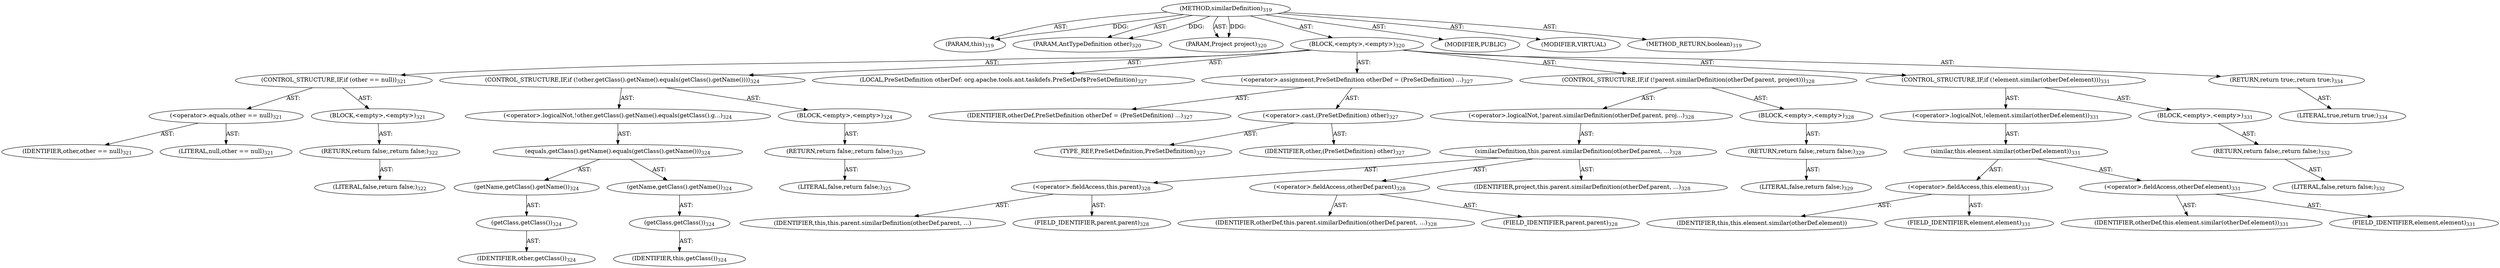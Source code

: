 digraph "similarDefinition" {  
"111669149714" [label = <(METHOD,similarDefinition)<SUB>319</SUB>> ]
"115964116997" [label = <(PARAM,this)<SUB>319</SUB>> ]
"115964117027" [label = <(PARAM,AntTypeDefinition other)<SUB>320</SUB>> ]
"115964117028" [label = <(PARAM,Project project)<SUB>320</SUB>> ]
"25769803815" [label = <(BLOCK,&lt;empty&gt;,&lt;empty&gt;)<SUB>320</SUB>> ]
"47244640267" [label = <(CONTROL_STRUCTURE,IF,if (other == null))<SUB>321</SUB>> ]
"30064771190" [label = <(&lt;operator&gt;.equals,other == null)<SUB>321</SUB>> ]
"68719476835" [label = <(IDENTIFIER,other,other == null)<SUB>321</SUB>> ]
"90194313238" [label = <(LITERAL,null,other == null)<SUB>321</SUB>> ]
"25769803816" [label = <(BLOCK,&lt;empty&gt;,&lt;empty&gt;)<SUB>321</SUB>> ]
"146028888077" [label = <(RETURN,return false;,return false;)<SUB>322</SUB>> ]
"90194313239" [label = <(LITERAL,false,return false;)<SUB>322</SUB>> ]
"47244640268" [label = <(CONTROL_STRUCTURE,IF,if (!other.getClass().getName().equals(getClass().getName())))<SUB>324</SUB>> ]
"30064771191" [label = <(&lt;operator&gt;.logicalNot,!other.getClass().getName().equals(getClass().g...)<SUB>324</SUB>> ]
"30064771192" [label = <(equals,getClass().getName().equals(getClass().getName()))<SUB>324</SUB>> ]
"30064771193" [label = <(getName,getClass().getName())<SUB>324</SUB>> ]
"30064771194" [label = <(getClass,getClass())<SUB>324</SUB>> ]
"68719476836" [label = <(IDENTIFIER,other,getClass())<SUB>324</SUB>> ]
"30064771195" [label = <(getName,getClass().getName())<SUB>324</SUB>> ]
"30064771196" [label = <(getClass,getClass())<SUB>324</SUB>> ]
"68719476743" [label = <(IDENTIFIER,this,getClass())<SUB>324</SUB>> ]
"25769803817" [label = <(BLOCK,&lt;empty&gt;,&lt;empty&gt;)<SUB>324</SUB>> ]
"146028888078" [label = <(RETURN,return false;,return false;)<SUB>325</SUB>> ]
"90194313240" [label = <(LITERAL,false,return false;)<SUB>325</SUB>> ]
"94489280529" [label = <(LOCAL,PreSetDefinition otherDef: org.apache.tools.ant.taskdefs.PreSetDef$PreSetDefinition)<SUB>327</SUB>> ]
"30064771197" [label = <(&lt;operator&gt;.assignment,PreSetDefinition otherDef = (PreSetDefinition) ...)<SUB>327</SUB>> ]
"68719476837" [label = <(IDENTIFIER,otherDef,PreSetDefinition otherDef = (PreSetDefinition) ...)<SUB>327</SUB>> ]
"30064771198" [label = <(&lt;operator&gt;.cast,(PreSetDefinition) other)<SUB>327</SUB>> ]
"180388626437" [label = <(TYPE_REF,PreSetDefinition,PreSetDefinition)<SUB>327</SUB>> ]
"68719476838" [label = <(IDENTIFIER,other,(PreSetDefinition) other)<SUB>327</SUB>> ]
"47244640269" [label = <(CONTROL_STRUCTURE,IF,if (!parent.similarDefinition(otherDef.parent, project)))<SUB>328</SUB>> ]
"30064771199" [label = <(&lt;operator&gt;.logicalNot,!parent.similarDefinition(otherDef.parent, proj...)<SUB>328</SUB>> ]
"30064771200" [label = <(similarDefinition,this.parent.similarDefinition(otherDef.parent, ...)<SUB>328</SUB>> ]
"30064771201" [label = <(&lt;operator&gt;.fieldAccess,this.parent)<SUB>328</SUB>> ]
"68719476839" [label = <(IDENTIFIER,this,this.parent.similarDefinition(otherDef.parent, ...)> ]
"55834574874" [label = <(FIELD_IDENTIFIER,parent,parent)<SUB>328</SUB>> ]
"30064771202" [label = <(&lt;operator&gt;.fieldAccess,otherDef.parent)<SUB>328</SUB>> ]
"68719476840" [label = <(IDENTIFIER,otherDef,this.parent.similarDefinition(otherDef.parent, ...)<SUB>328</SUB>> ]
"55834574875" [label = <(FIELD_IDENTIFIER,parent,parent)<SUB>328</SUB>> ]
"68719476841" [label = <(IDENTIFIER,project,this.parent.similarDefinition(otherDef.parent, ...)<SUB>328</SUB>> ]
"25769803818" [label = <(BLOCK,&lt;empty&gt;,&lt;empty&gt;)<SUB>328</SUB>> ]
"146028888079" [label = <(RETURN,return false;,return false;)<SUB>329</SUB>> ]
"90194313241" [label = <(LITERAL,false,return false;)<SUB>329</SUB>> ]
"47244640270" [label = <(CONTROL_STRUCTURE,IF,if (!element.similar(otherDef.element)))<SUB>331</SUB>> ]
"30064771203" [label = <(&lt;operator&gt;.logicalNot,!element.similar(otherDef.element))<SUB>331</SUB>> ]
"30064771204" [label = <(similar,this.element.similar(otherDef.element))<SUB>331</SUB>> ]
"30064771205" [label = <(&lt;operator&gt;.fieldAccess,this.element)<SUB>331</SUB>> ]
"68719476842" [label = <(IDENTIFIER,this,this.element.similar(otherDef.element))> ]
"55834574876" [label = <(FIELD_IDENTIFIER,element,element)<SUB>331</SUB>> ]
"30064771206" [label = <(&lt;operator&gt;.fieldAccess,otherDef.element)<SUB>331</SUB>> ]
"68719476843" [label = <(IDENTIFIER,otherDef,this.element.similar(otherDef.element))<SUB>331</SUB>> ]
"55834574877" [label = <(FIELD_IDENTIFIER,element,element)<SUB>331</SUB>> ]
"25769803819" [label = <(BLOCK,&lt;empty&gt;,&lt;empty&gt;)<SUB>331</SUB>> ]
"146028888080" [label = <(RETURN,return false;,return false;)<SUB>332</SUB>> ]
"90194313242" [label = <(LITERAL,false,return false;)<SUB>332</SUB>> ]
"146028888081" [label = <(RETURN,return true;,return true;)<SUB>334</SUB>> ]
"90194313243" [label = <(LITERAL,true,return true;)<SUB>334</SUB>> ]
"133143986216" [label = <(MODIFIER,PUBLIC)> ]
"133143986217" [label = <(MODIFIER,VIRTUAL)> ]
"128849018898" [label = <(METHOD_RETURN,boolean)<SUB>319</SUB>> ]
  "111669149714" -> "115964116997"  [ label = "AST: "] 
  "111669149714" -> "115964117027"  [ label = "AST: "] 
  "111669149714" -> "115964117028"  [ label = "AST: "] 
  "111669149714" -> "25769803815"  [ label = "AST: "] 
  "111669149714" -> "133143986216"  [ label = "AST: "] 
  "111669149714" -> "133143986217"  [ label = "AST: "] 
  "111669149714" -> "128849018898"  [ label = "AST: "] 
  "25769803815" -> "47244640267"  [ label = "AST: "] 
  "25769803815" -> "47244640268"  [ label = "AST: "] 
  "25769803815" -> "94489280529"  [ label = "AST: "] 
  "25769803815" -> "30064771197"  [ label = "AST: "] 
  "25769803815" -> "47244640269"  [ label = "AST: "] 
  "25769803815" -> "47244640270"  [ label = "AST: "] 
  "25769803815" -> "146028888081"  [ label = "AST: "] 
  "47244640267" -> "30064771190"  [ label = "AST: "] 
  "47244640267" -> "25769803816"  [ label = "AST: "] 
  "30064771190" -> "68719476835"  [ label = "AST: "] 
  "30064771190" -> "90194313238"  [ label = "AST: "] 
  "25769803816" -> "146028888077"  [ label = "AST: "] 
  "146028888077" -> "90194313239"  [ label = "AST: "] 
  "47244640268" -> "30064771191"  [ label = "AST: "] 
  "47244640268" -> "25769803817"  [ label = "AST: "] 
  "30064771191" -> "30064771192"  [ label = "AST: "] 
  "30064771192" -> "30064771193"  [ label = "AST: "] 
  "30064771192" -> "30064771195"  [ label = "AST: "] 
  "30064771193" -> "30064771194"  [ label = "AST: "] 
  "30064771194" -> "68719476836"  [ label = "AST: "] 
  "30064771195" -> "30064771196"  [ label = "AST: "] 
  "30064771196" -> "68719476743"  [ label = "AST: "] 
  "25769803817" -> "146028888078"  [ label = "AST: "] 
  "146028888078" -> "90194313240"  [ label = "AST: "] 
  "30064771197" -> "68719476837"  [ label = "AST: "] 
  "30064771197" -> "30064771198"  [ label = "AST: "] 
  "30064771198" -> "180388626437"  [ label = "AST: "] 
  "30064771198" -> "68719476838"  [ label = "AST: "] 
  "47244640269" -> "30064771199"  [ label = "AST: "] 
  "47244640269" -> "25769803818"  [ label = "AST: "] 
  "30064771199" -> "30064771200"  [ label = "AST: "] 
  "30064771200" -> "30064771201"  [ label = "AST: "] 
  "30064771200" -> "30064771202"  [ label = "AST: "] 
  "30064771200" -> "68719476841"  [ label = "AST: "] 
  "30064771201" -> "68719476839"  [ label = "AST: "] 
  "30064771201" -> "55834574874"  [ label = "AST: "] 
  "30064771202" -> "68719476840"  [ label = "AST: "] 
  "30064771202" -> "55834574875"  [ label = "AST: "] 
  "25769803818" -> "146028888079"  [ label = "AST: "] 
  "146028888079" -> "90194313241"  [ label = "AST: "] 
  "47244640270" -> "30064771203"  [ label = "AST: "] 
  "47244640270" -> "25769803819"  [ label = "AST: "] 
  "30064771203" -> "30064771204"  [ label = "AST: "] 
  "30064771204" -> "30064771205"  [ label = "AST: "] 
  "30064771204" -> "30064771206"  [ label = "AST: "] 
  "30064771205" -> "68719476842"  [ label = "AST: "] 
  "30064771205" -> "55834574876"  [ label = "AST: "] 
  "30064771206" -> "68719476843"  [ label = "AST: "] 
  "30064771206" -> "55834574877"  [ label = "AST: "] 
  "25769803819" -> "146028888080"  [ label = "AST: "] 
  "146028888080" -> "90194313242"  [ label = "AST: "] 
  "146028888081" -> "90194313243"  [ label = "AST: "] 
  "111669149714" -> "115964116997"  [ label = "DDG: "] 
  "111669149714" -> "115964117027"  [ label = "DDG: "] 
  "111669149714" -> "115964117028"  [ label = "DDG: "] 
}
